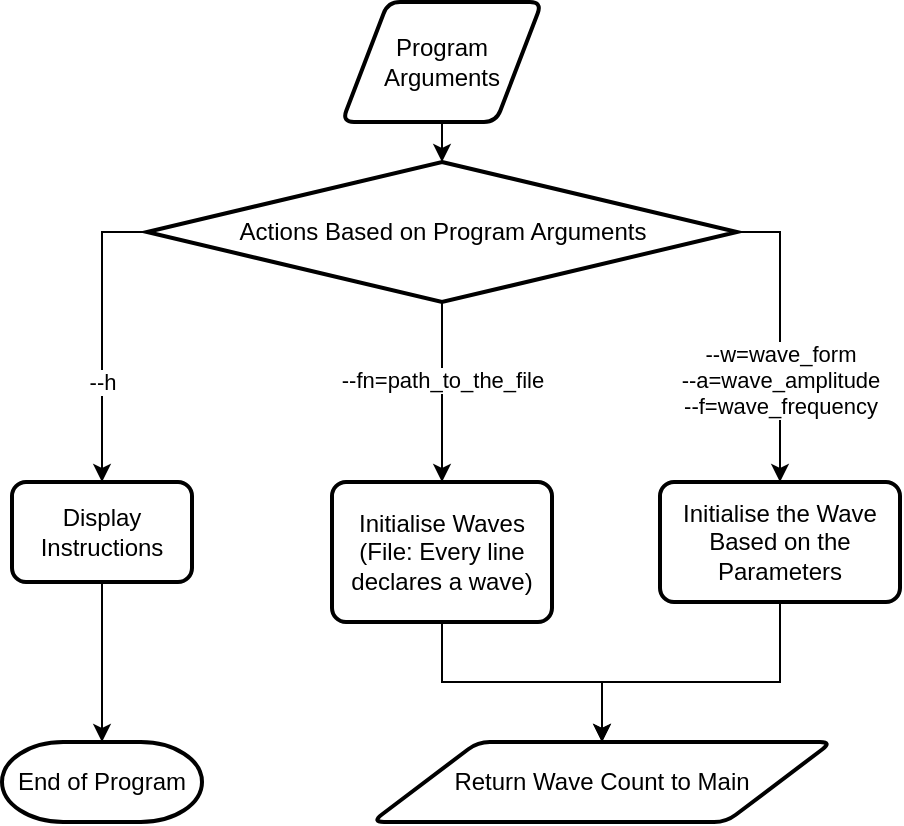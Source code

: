 <mxfile version="15.7.3" type="github">
  <diagram id="DN2LglZzHcZhdb8wmJYU" name="Page-1">
    <mxGraphModel dx="705" dy="569" grid="1" gridSize="10" guides="1" tooltips="1" connect="1" arrows="1" fold="1" page="1" pageScale="1" pageWidth="827" pageHeight="1169" math="0" shadow="0">
      <root>
        <mxCell id="0" />
        <mxCell id="1" parent="0" />
        <mxCell id="abK9-RNhzucmv1NQsEdF-14" style="edgeStyle=orthogonalEdgeStyle;rounded=0;orthogonalLoop=1;jettySize=auto;html=1;exitX=0.5;exitY=1;exitDx=0;exitDy=0;entryX=0.5;entryY=0;entryDx=0;entryDy=0;entryPerimeter=0;" edge="1" parent="1" source="abK9-RNhzucmv1NQsEdF-3" target="abK9-RNhzucmv1NQsEdF-7">
          <mxGeometry relative="1" as="geometry" />
        </mxCell>
        <mxCell id="abK9-RNhzucmv1NQsEdF-3" value="Program Arguments" style="shape=parallelogram;html=1;strokeWidth=2;perimeter=parallelogramPerimeter;whiteSpace=wrap;rounded=1;arcSize=12;size=0.23;" vertex="1" parent="1">
          <mxGeometry x="255" y="30" width="100" height="60" as="geometry" />
        </mxCell>
        <mxCell id="abK9-RNhzucmv1NQsEdF-16" style="edgeStyle=orthogonalEdgeStyle;rounded=0;orthogonalLoop=1;jettySize=auto;html=1;exitX=0.5;exitY=1;exitDx=0;exitDy=0;entryX=0.5;entryY=0;entryDx=0;entryDy=0;entryPerimeter=0;" edge="1" parent="1" source="abK9-RNhzucmv1NQsEdF-4" target="abK9-RNhzucmv1NQsEdF-15">
          <mxGeometry relative="1" as="geometry" />
        </mxCell>
        <mxCell id="abK9-RNhzucmv1NQsEdF-4" value="Display Instructions" style="rounded=1;whiteSpace=wrap;html=1;absoluteArcSize=1;arcSize=14;strokeWidth=2;" vertex="1" parent="1">
          <mxGeometry x="90" y="270" width="90" height="50" as="geometry" />
        </mxCell>
        <mxCell id="abK9-RNhzucmv1NQsEdF-18" style="edgeStyle=orthogonalEdgeStyle;rounded=0;orthogonalLoop=1;jettySize=auto;html=1;exitX=0.5;exitY=1;exitDx=0;exitDy=0;entryX=0.5;entryY=0;entryDx=0;entryDy=0;" edge="1" parent="1" source="abK9-RNhzucmv1NQsEdF-5" target="abK9-RNhzucmv1NQsEdF-17">
          <mxGeometry relative="1" as="geometry" />
        </mxCell>
        <mxCell id="abK9-RNhzucmv1NQsEdF-5" value="Initialise Waves (File: Every line declares a wave)" style="rounded=1;whiteSpace=wrap;html=1;absoluteArcSize=1;arcSize=14;strokeWidth=2;" vertex="1" parent="1">
          <mxGeometry x="250" y="270" width="110" height="70" as="geometry" />
        </mxCell>
        <mxCell id="abK9-RNhzucmv1NQsEdF-20" style="edgeStyle=orthogonalEdgeStyle;rounded=0;orthogonalLoop=1;jettySize=auto;html=1;exitX=0.5;exitY=1;exitDx=0;exitDy=0;entryX=0.5;entryY=0;entryDx=0;entryDy=0;" edge="1" parent="1" source="abK9-RNhzucmv1NQsEdF-6" target="abK9-RNhzucmv1NQsEdF-17">
          <mxGeometry relative="1" as="geometry">
            <Array as="points">
              <mxPoint x="474" y="370" />
              <mxPoint x="385" y="370" />
            </Array>
          </mxGeometry>
        </mxCell>
        <mxCell id="abK9-RNhzucmv1NQsEdF-6" value="Initialise the Wave Based on the Parameters" style="rounded=1;whiteSpace=wrap;html=1;absoluteArcSize=1;arcSize=14;strokeWidth=2;" vertex="1" parent="1">
          <mxGeometry x="414" y="270" width="120" height="60" as="geometry" />
        </mxCell>
        <mxCell id="abK9-RNhzucmv1NQsEdF-8" style="edgeStyle=orthogonalEdgeStyle;rounded=0;orthogonalLoop=1;jettySize=auto;html=1;exitX=0;exitY=0.5;exitDx=0;exitDy=0;exitPerimeter=0;entryX=0.5;entryY=0;entryDx=0;entryDy=0;" edge="1" parent="1" source="abK9-RNhzucmv1NQsEdF-7" target="abK9-RNhzucmv1NQsEdF-4">
          <mxGeometry relative="1" as="geometry" />
        </mxCell>
        <mxCell id="abK9-RNhzucmv1NQsEdF-11" value="--h" style="edgeLabel;html=1;align=center;verticalAlign=middle;resizable=0;points=[];" vertex="1" connectable="0" parent="abK9-RNhzucmv1NQsEdF-8">
          <mxGeometry x="0.01" y="-3" relative="1" as="geometry">
            <mxPoint x="3" y="23" as="offset" />
          </mxGeometry>
        </mxCell>
        <mxCell id="abK9-RNhzucmv1NQsEdF-9" style="edgeStyle=orthogonalEdgeStyle;rounded=0;orthogonalLoop=1;jettySize=auto;html=1;exitX=0.5;exitY=1;exitDx=0;exitDy=0;exitPerimeter=0;entryX=0.5;entryY=0;entryDx=0;entryDy=0;" edge="1" parent="1" source="abK9-RNhzucmv1NQsEdF-7" target="abK9-RNhzucmv1NQsEdF-5">
          <mxGeometry relative="1" as="geometry" />
        </mxCell>
        <mxCell id="abK9-RNhzucmv1NQsEdF-12" value="--fn=path_to_the_file" style="edgeLabel;html=1;align=center;verticalAlign=middle;resizable=0;points=[];" vertex="1" connectable="0" parent="abK9-RNhzucmv1NQsEdF-9">
          <mxGeometry x="-0.178" relative="1" as="geometry">
            <mxPoint y="2" as="offset" />
          </mxGeometry>
        </mxCell>
        <mxCell id="abK9-RNhzucmv1NQsEdF-10" style="edgeStyle=orthogonalEdgeStyle;rounded=0;orthogonalLoop=1;jettySize=auto;html=1;exitX=1;exitY=0.5;exitDx=0;exitDy=0;exitPerimeter=0;entryX=0.5;entryY=0;entryDx=0;entryDy=0;" edge="1" parent="1" source="abK9-RNhzucmv1NQsEdF-7" target="abK9-RNhzucmv1NQsEdF-6">
          <mxGeometry relative="1" as="geometry" />
        </mxCell>
        <mxCell id="abK9-RNhzucmv1NQsEdF-13" value="--w=wave_form&lt;br&gt;--a=wave_amplitude&lt;br&gt;--f=wave_frequency" style="edgeLabel;html=1;align=center;verticalAlign=middle;resizable=0;points=[];" vertex="1" connectable="0" parent="abK9-RNhzucmv1NQsEdF-10">
          <mxGeometry x="0.154" y="-1" relative="1" as="geometry">
            <mxPoint x="1" y="11" as="offset" />
          </mxGeometry>
        </mxCell>
        <mxCell id="abK9-RNhzucmv1NQsEdF-7" value="Actions Based on Program Arguments" style="strokeWidth=2;html=1;shape=mxgraph.flowchart.decision;whiteSpace=wrap;" vertex="1" parent="1">
          <mxGeometry x="157.5" y="110" width="295" height="70" as="geometry" />
        </mxCell>
        <mxCell id="abK9-RNhzucmv1NQsEdF-15" value="End of Program" style="strokeWidth=2;html=1;shape=mxgraph.flowchart.terminator;whiteSpace=wrap;" vertex="1" parent="1">
          <mxGeometry x="85" y="400" width="100" height="40" as="geometry" />
        </mxCell>
        <mxCell id="abK9-RNhzucmv1NQsEdF-17" value="Return Wave Count to Main" style="shape=parallelogram;html=1;strokeWidth=2;perimeter=parallelogramPerimeter;whiteSpace=wrap;rounded=1;arcSize=12;size=0.23;" vertex="1" parent="1">
          <mxGeometry x="270" y="400" width="230" height="40" as="geometry" />
        </mxCell>
      </root>
    </mxGraphModel>
  </diagram>
</mxfile>
